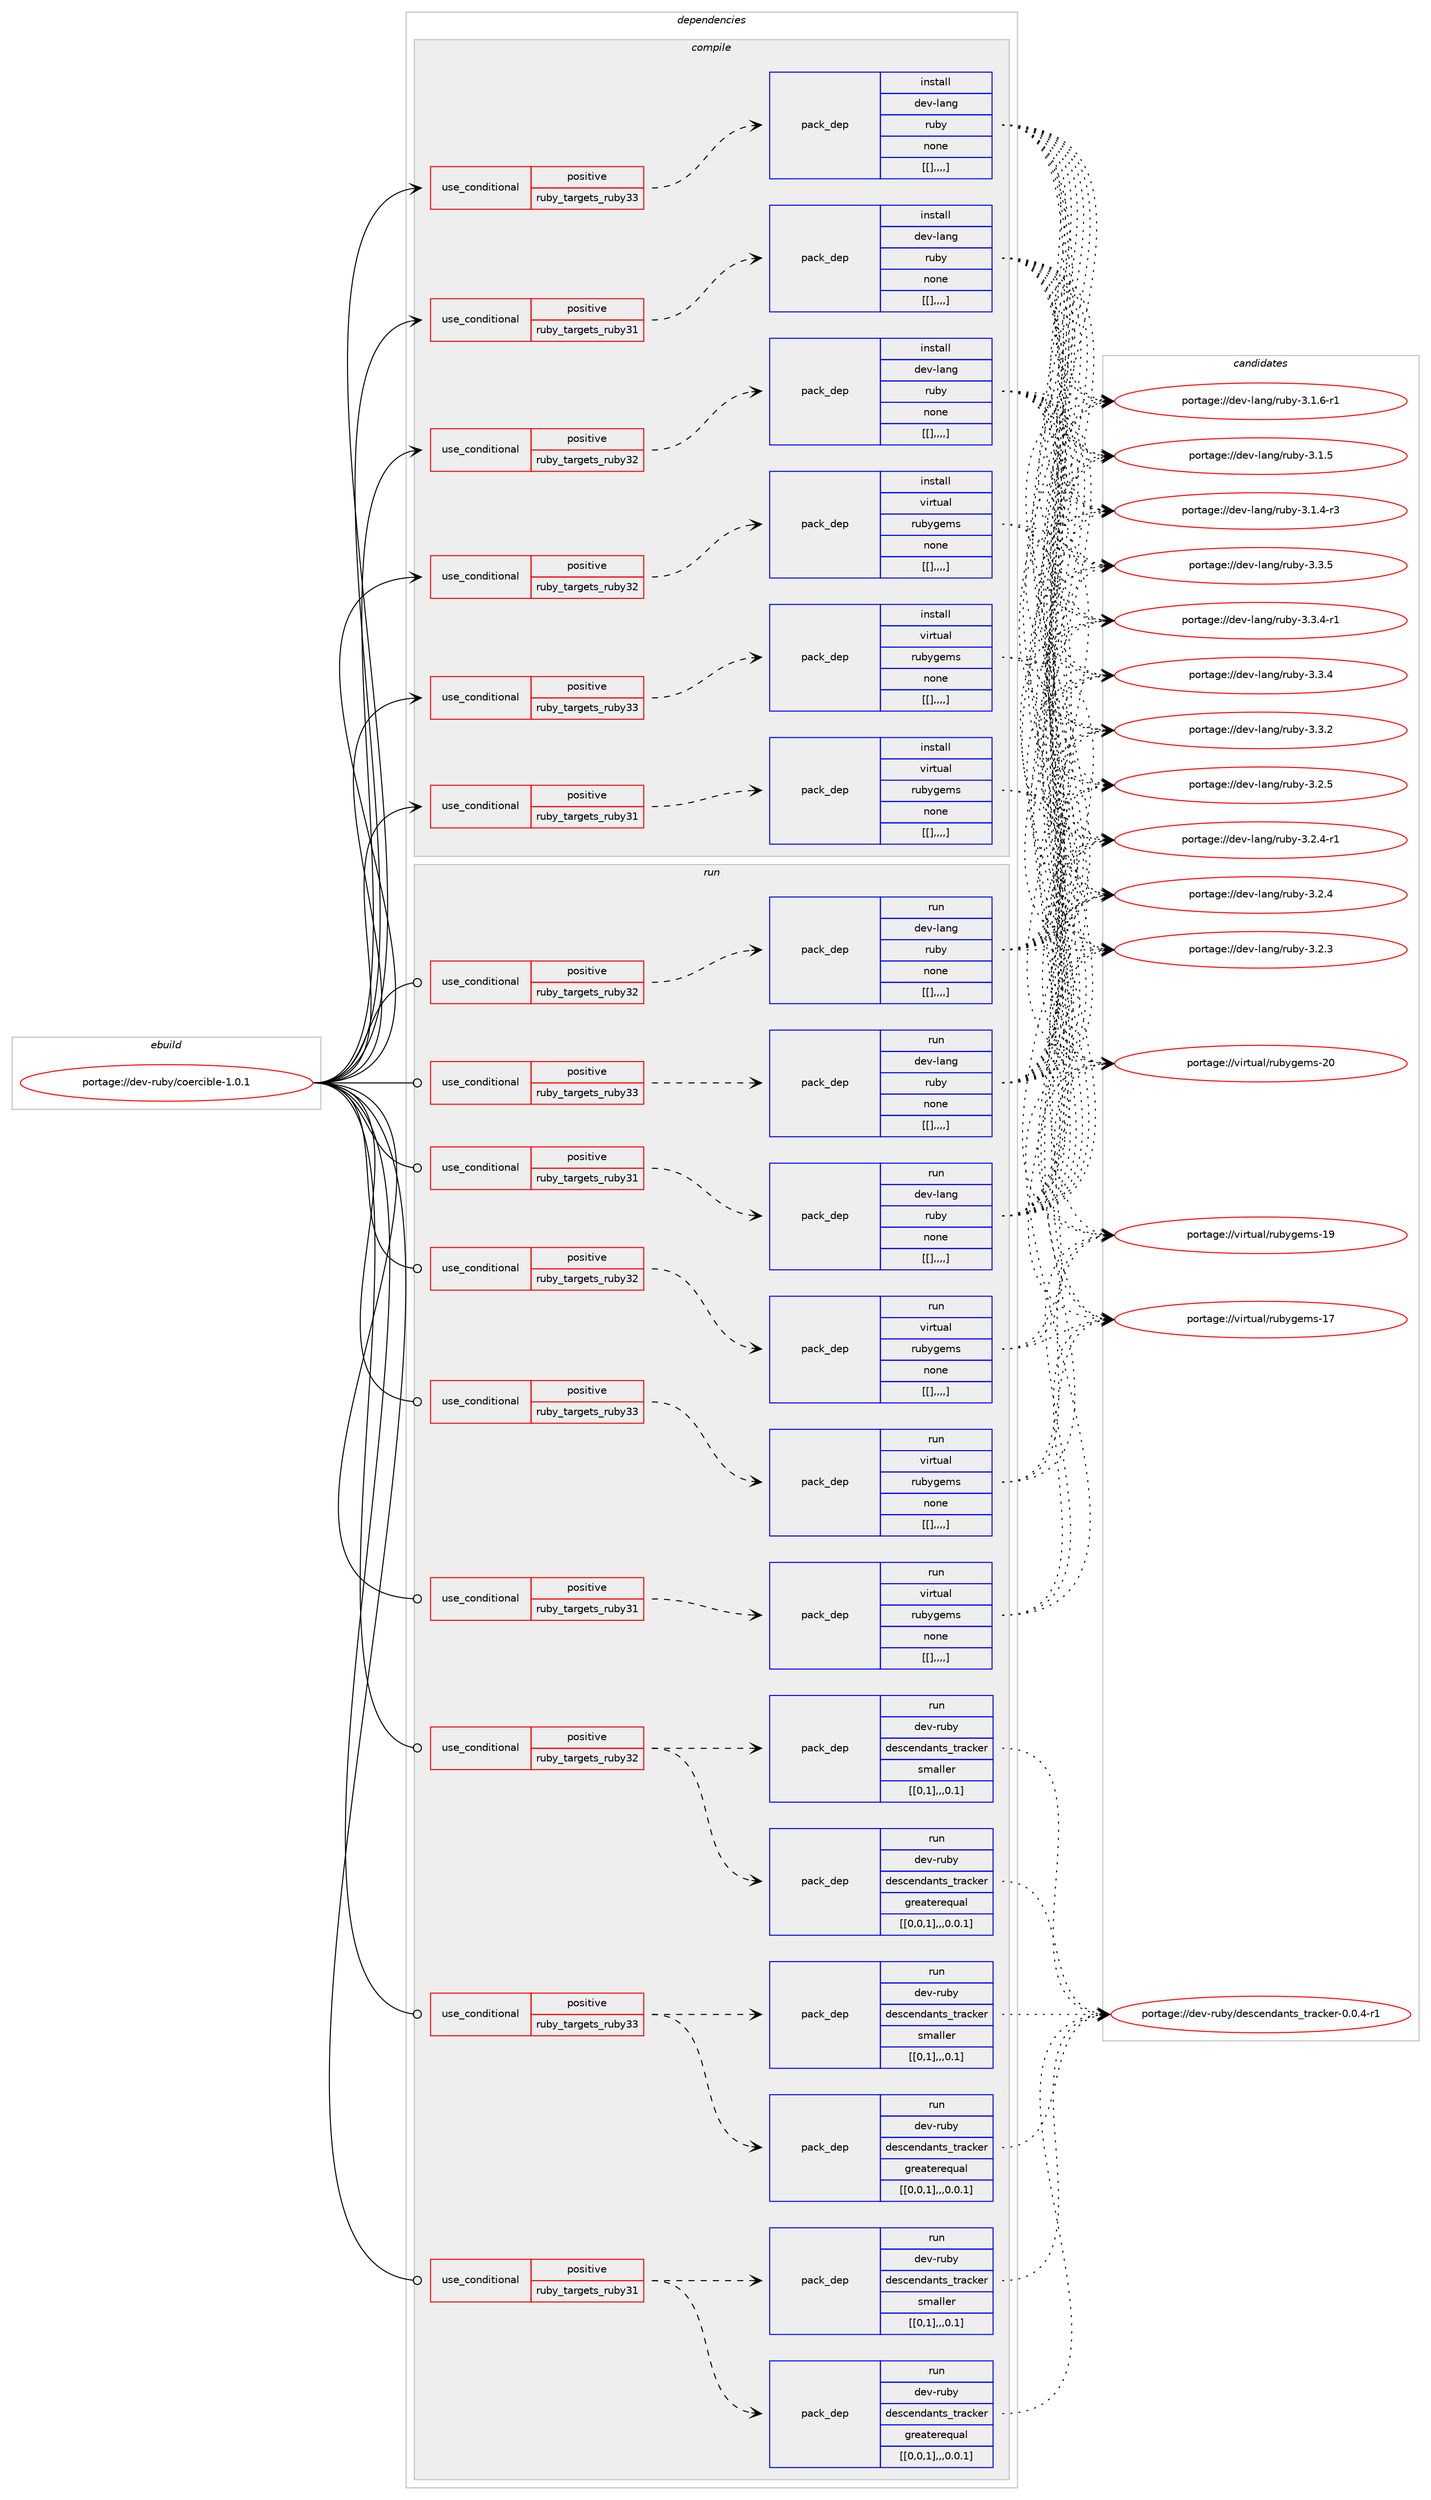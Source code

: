 digraph prolog {

# *************
# Graph options
# *************

newrank=true;
concentrate=true;
compound=true;
graph [rankdir=LR,fontname=Helvetica,fontsize=10,ranksep=1.5];#, ranksep=2.5, nodesep=0.2];
edge  [arrowhead=vee];
node  [fontname=Helvetica,fontsize=10];

# **********
# The ebuild
# **********

subgraph cluster_leftcol {
color=gray;
label=<<i>ebuild</i>>;
id [label="portage://dev-ruby/coercible-1.0.1", color=red, width=4, href="../dev-ruby/coercible-1.0.1.svg"];
}

# ****************
# The dependencies
# ****************

subgraph cluster_midcol {
color=gray;
label=<<i>dependencies</i>>;
subgraph cluster_compile {
fillcolor="#eeeeee";
style=filled;
label=<<i>compile</i>>;
subgraph cond46960 {
dependency182088 [label=<<TABLE BORDER="0" CELLBORDER="1" CELLSPACING="0" CELLPADDING="4"><TR><TD ROWSPAN="3" CELLPADDING="10">use_conditional</TD></TR><TR><TD>positive</TD></TR><TR><TD>ruby_targets_ruby31</TD></TR></TABLE>>, shape=none, color=red];
subgraph pack133842 {
dependency182089 [label=<<TABLE BORDER="0" CELLBORDER="1" CELLSPACING="0" CELLPADDING="4" WIDTH="220"><TR><TD ROWSPAN="6" CELLPADDING="30">pack_dep</TD></TR><TR><TD WIDTH="110">install</TD></TR><TR><TD>dev-lang</TD></TR><TR><TD>ruby</TD></TR><TR><TD>none</TD></TR><TR><TD>[[],,,,]</TD></TR></TABLE>>, shape=none, color=blue];
}
dependency182088:e -> dependency182089:w [weight=20,style="dashed",arrowhead="vee"];
}
id:e -> dependency182088:w [weight=20,style="solid",arrowhead="vee"];
subgraph cond46961 {
dependency182090 [label=<<TABLE BORDER="0" CELLBORDER="1" CELLSPACING="0" CELLPADDING="4"><TR><TD ROWSPAN="3" CELLPADDING="10">use_conditional</TD></TR><TR><TD>positive</TD></TR><TR><TD>ruby_targets_ruby31</TD></TR></TABLE>>, shape=none, color=red];
subgraph pack133843 {
dependency182091 [label=<<TABLE BORDER="0" CELLBORDER="1" CELLSPACING="0" CELLPADDING="4" WIDTH="220"><TR><TD ROWSPAN="6" CELLPADDING="30">pack_dep</TD></TR><TR><TD WIDTH="110">install</TD></TR><TR><TD>virtual</TD></TR><TR><TD>rubygems</TD></TR><TR><TD>none</TD></TR><TR><TD>[[],,,,]</TD></TR></TABLE>>, shape=none, color=blue];
}
dependency182090:e -> dependency182091:w [weight=20,style="dashed",arrowhead="vee"];
}
id:e -> dependency182090:w [weight=20,style="solid",arrowhead="vee"];
subgraph cond46962 {
dependency182092 [label=<<TABLE BORDER="0" CELLBORDER="1" CELLSPACING="0" CELLPADDING="4"><TR><TD ROWSPAN="3" CELLPADDING="10">use_conditional</TD></TR><TR><TD>positive</TD></TR><TR><TD>ruby_targets_ruby32</TD></TR></TABLE>>, shape=none, color=red];
subgraph pack133844 {
dependency182093 [label=<<TABLE BORDER="0" CELLBORDER="1" CELLSPACING="0" CELLPADDING="4" WIDTH="220"><TR><TD ROWSPAN="6" CELLPADDING="30">pack_dep</TD></TR><TR><TD WIDTH="110">install</TD></TR><TR><TD>dev-lang</TD></TR><TR><TD>ruby</TD></TR><TR><TD>none</TD></TR><TR><TD>[[],,,,]</TD></TR></TABLE>>, shape=none, color=blue];
}
dependency182092:e -> dependency182093:w [weight=20,style="dashed",arrowhead="vee"];
}
id:e -> dependency182092:w [weight=20,style="solid",arrowhead="vee"];
subgraph cond46963 {
dependency182094 [label=<<TABLE BORDER="0" CELLBORDER="1" CELLSPACING="0" CELLPADDING="4"><TR><TD ROWSPAN="3" CELLPADDING="10">use_conditional</TD></TR><TR><TD>positive</TD></TR><TR><TD>ruby_targets_ruby32</TD></TR></TABLE>>, shape=none, color=red];
subgraph pack133845 {
dependency182095 [label=<<TABLE BORDER="0" CELLBORDER="1" CELLSPACING="0" CELLPADDING="4" WIDTH="220"><TR><TD ROWSPAN="6" CELLPADDING="30">pack_dep</TD></TR><TR><TD WIDTH="110">install</TD></TR><TR><TD>virtual</TD></TR><TR><TD>rubygems</TD></TR><TR><TD>none</TD></TR><TR><TD>[[],,,,]</TD></TR></TABLE>>, shape=none, color=blue];
}
dependency182094:e -> dependency182095:w [weight=20,style="dashed",arrowhead="vee"];
}
id:e -> dependency182094:w [weight=20,style="solid",arrowhead="vee"];
subgraph cond46964 {
dependency182096 [label=<<TABLE BORDER="0" CELLBORDER="1" CELLSPACING="0" CELLPADDING="4"><TR><TD ROWSPAN="3" CELLPADDING="10">use_conditional</TD></TR><TR><TD>positive</TD></TR><TR><TD>ruby_targets_ruby33</TD></TR></TABLE>>, shape=none, color=red];
subgraph pack133846 {
dependency182097 [label=<<TABLE BORDER="0" CELLBORDER="1" CELLSPACING="0" CELLPADDING="4" WIDTH="220"><TR><TD ROWSPAN="6" CELLPADDING="30">pack_dep</TD></TR><TR><TD WIDTH="110">install</TD></TR><TR><TD>dev-lang</TD></TR><TR><TD>ruby</TD></TR><TR><TD>none</TD></TR><TR><TD>[[],,,,]</TD></TR></TABLE>>, shape=none, color=blue];
}
dependency182096:e -> dependency182097:w [weight=20,style="dashed",arrowhead="vee"];
}
id:e -> dependency182096:w [weight=20,style="solid",arrowhead="vee"];
subgraph cond46965 {
dependency182098 [label=<<TABLE BORDER="0" CELLBORDER="1" CELLSPACING="0" CELLPADDING="4"><TR><TD ROWSPAN="3" CELLPADDING="10">use_conditional</TD></TR><TR><TD>positive</TD></TR><TR><TD>ruby_targets_ruby33</TD></TR></TABLE>>, shape=none, color=red];
subgraph pack133847 {
dependency182099 [label=<<TABLE BORDER="0" CELLBORDER="1" CELLSPACING="0" CELLPADDING="4" WIDTH="220"><TR><TD ROWSPAN="6" CELLPADDING="30">pack_dep</TD></TR><TR><TD WIDTH="110">install</TD></TR><TR><TD>virtual</TD></TR><TR><TD>rubygems</TD></TR><TR><TD>none</TD></TR><TR><TD>[[],,,,]</TD></TR></TABLE>>, shape=none, color=blue];
}
dependency182098:e -> dependency182099:w [weight=20,style="dashed",arrowhead="vee"];
}
id:e -> dependency182098:w [weight=20,style="solid",arrowhead="vee"];
}
subgraph cluster_compileandrun {
fillcolor="#eeeeee";
style=filled;
label=<<i>compile and run</i>>;
}
subgraph cluster_run {
fillcolor="#eeeeee";
style=filled;
label=<<i>run</i>>;
subgraph cond46966 {
dependency182100 [label=<<TABLE BORDER="0" CELLBORDER="1" CELLSPACING="0" CELLPADDING="4"><TR><TD ROWSPAN="3" CELLPADDING="10">use_conditional</TD></TR><TR><TD>positive</TD></TR><TR><TD>ruby_targets_ruby31</TD></TR></TABLE>>, shape=none, color=red];
subgraph pack133848 {
dependency182101 [label=<<TABLE BORDER="0" CELLBORDER="1" CELLSPACING="0" CELLPADDING="4" WIDTH="220"><TR><TD ROWSPAN="6" CELLPADDING="30">pack_dep</TD></TR><TR><TD WIDTH="110">run</TD></TR><TR><TD>dev-lang</TD></TR><TR><TD>ruby</TD></TR><TR><TD>none</TD></TR><TR><TD>[[],,,,]</TD></TR></TABLE>>, shape=none, color=blue];
}
dependency182100:e -> dependency182101:w [weight=20,style="dashed",arrowhead="vee"];
}
id:e -> dependency182100:w [weight=20,style="solid",arrowhead="odot"];
subgraph cond46967 {
dependency182102 [label=<<TABLE BORDER="0" CELLBORDER="1" CELLSPACING="0" CELLPADDING="4"><TR><TD ROWSPAN="3" CELLPADDING="10">use_conditional</TD></TR><TR><TD>positive</TD></TR><TR><TD>ruby_targets_ruby31</TD></TR></TABLE>>, shape=none, color=red];
subgraph pack133849 {
dependency182103 [label=<<TABLE BORDER="0" CELLBORDER="1" CELLSPACING="0" CELLPADDING="4" WIDTH="220"><TR><TD ROWSPAN="6" CELLPADDING="30">pack_dep</TD></TR><TR><TD WIDTH="110">run</TD></TR><TR><TD>dev-ruby</TD></TR><TR><TD>descendants_tracker</TD></TR><TR><TD>greaterequal</TD></TR><TR><TD>[[0,0,1],,,0.0.1]</TD></TR></TABLE>>, shape=none, color=blue];
}
dependency182102:e -> dependency182103:w [weight=20,style="dashed",arrowhead="vee"];
subgraph pack133850 {
dependency182104 [label=<<TABLE BORDER="0" CELLBORDER="1" CELLSPACING="0" CELLPADDING="4" WIDTH="220"><TR><TD ROWSPAN="6" CELLPADDING="30">pack_dep</TD></TR><TR><TD WIDTH="110">run</TD></TR><TR><TD>dev-ruby</TD></TR><TR><TD>descendants_tracker</TD></TR><TR><TD>smaller</TD></TR><TR><TD>[[0,1],,,0.1]</TD></TR></TABLE>>, shape=none, color=blue];
}
dependency182102:e -> dependency182104:w [weight=20,style="dashed",arrowhead="vee"];
}
id:e -> dependency182102:w [weight=20,style="solid",arrowhead="odot"];
subgraph cond46968 {
dependency182105 [label=<<TABLE BORDER="0" CELLBORDER="1" CELLSPACING="0" CELLPADDING="4"><TR><TD ROWSPAN="3" CELLPADDING="10">use_conditional</TD></TR><TR><TD>positive</TD></TR><TR><TD>ruby_targets_ruby31</TD></TR></TABLE>>, shape=none, color=red];
subgraph pack133851 {
dependency182106 [label=<<TABLE BORDER="0" CELLBORDER="1" CELLSPACING="0" CELLPADDING="4" WIDTH="220"><TR><TD ROWSPAN="6" CELLPADDING="30">pack_dep</TD></TR><TR><TD WIDTH="110">run</TD></TR><TR><TD>virtual</TD></TR><TR><TD>rubygems</TD></TR><TR><TD>none</TD></TR><TR><TD>[[],,,,]</TD></TR></TABLE>>, shape=none, color=blue];
}
dependency182105:e -> dependency182106:w [weight=20,style="dashed",arrowhead="vee"];
}
id:e -> dependency182105:w [weight=20,style="solid",arrowhead="odot"];
subgraph cond46969 {
dependency182107 [label=<<TABLE BORDER="0" CELLBORDER="1" CELLSPACING="0" CELLPADDING="4"><TR><TD ROWSPAN="3" CELLPADDING="10">use_conditional</TD></TR><TR><TD>positive</TD></TR><TR><TD>ruby_targets_ruby32</TD></TR></TABLE>>, shape=none, color=red];
subgraph pack133852 {
dependency182108 [label=<<TABLE BORDER="0" CELLBORDER="1" CELLSPACING="0" CELLPADDING="4" WIDTH="220"><TR><TD ROWSPAN="6" CELLPADDING="30">pack_dep</TD></TR><TR><TD WIDTH="110">run</TD></TR><TR><TD>dev-lang</TD></TR><TR><TD>ruby</TD></TR><TR><TD>none</TD></TR><TR><TD>[[],,,,]</TD></TR></TABLE>>, shape=none, color=blue];
}
dependency182107:e -> dependency182108:w [weight=20,style="dashed",arrowhead="vee"];
}
id:e -> dependency182107:w [weight=20,style="solid",arrowhead="odot"];
subgraph cond46970 {
dependency182109 [label=<<TABLE BORDER="0" CELLBORDER="1" CELLSPACING="0" CELLPADDING="4"><TR><TD ROWSPAN="3" CELLPADDING="10">use_conditional</TD></TR><TR><TD>positive</TD></TR><TR><TD>ruby_targets_ruby32</TD></TR></TABLE>>, shape=none, color=red];
subgraph pack133853 {
dependency182110 [label=<<TABLE BORDER="0" CELLBORDER="1" CELLSPACING="0" CELLPADDING="4" WIDTH="220"><TR><TD ROWSPAN="6" CELLPADDING="30">pack_dep</TD></TR><TR><TD WIDTH="110">run</TD></TR><TR><TD>dev-ruby</TD></TR><TR><TD>descendants_tracker</TD></TR><TR><TD>greaterequal</TD></TR><TR><TD>[[0,0,1],,,0.0.1]</TD></TR></TABLE>>, shape=none, color=blue];
}
dependency182109:e -> dependency182110:w [weight=20,style="dashed",arrowhead="vee"];
subgraph pack133854 {
dependency182111 [label=<<TABLE BORDER="0" CELLBORDER="1" CELLSPACING="0" CELLPADDING="4" WIDTH="220"><TR><TD ROWSPAN="6" CELLPADDING="30">pack_dep</TD></TR><TR><TD WIDTH="110">run</TD></TR><TR><TD>dev-ruby</TD></TR><TR><TD>descendants_tracker</TD></TR><TR><TD>smaller</TD></TR><TR><TD>[[0,1],,,0.1]</TD></TR></TABLE>>, shape=none, color=blue];
}
dependency182109:e -> dependency182111:w [weight=20,style="dashed",arrowhead="vee"];
}
id:e -> dependency182109:w [weight=20,style="solid",arrowhead="odot"];
subgraph cond46971 {
dependency182112 [label=<<TABLE BORDER="0" CELLBORDER="1" CELLSPACING="0" CELLPADDING="4"><TR><TD ROWSPAN="3" CELLPADDING="10">use_conditional</TD></TR><TR><TD>positive</TD></TR><TR><TD>ruby_targets_ruby32</TD></TR></TABLE>>, shape=none, color=red];
subgraph pack133855 {
dependency182113 [label=<<TABLE BORDER="0" CELLBORDER="1" CELLSPACING="0" CELLPADDING="4" WIDTH="220"><TR><TD ROWSPAN="6" CELLPADDING="30">pack_dep</TD></TR><TR><TD WIDTH="110">run</TD></TR><TR><TD>virtual</TD></TR><TR><TD>rubygems</TD></TR><TR><TD>none</TD></TR><TR><TD>[[],,,,]</TD></TR></TABLE>>, shape=none, color=blue];
}
dependency182112:e -> dependency182113:w [weight=20,style="dashed",arrowhead="vee"];
}
id:e -> dependency182112:w [weight=20,style="solid",arrowhead="odot"];
subgraph cond46972 {
dependency182114 [label=<<TABLE BORDER="0" CELLBORDER="1" CELLSPACING="0" CELLPADDING="4"><TR><TD ROWSPAN="3" CELLPADDING="10">use_conditional</TD></TR><TR><TD>positive</TD></TR><TR><TD>ruby_targets_ruby33</TD></TR></TABLE>>, shape=none, color=red];
subgraph pack133856 {
dependency182115 [label=<<TABLE BORDER="0" CELLBORDER="1" CELLSPACING="0" CELLPADDING="4" WIDTH="220"><TR><TD ROWSPAN="6" CELLPADDING="30">pack_dep</TD></TR><TR><TD WIDTH="110">run</TD></TR><TR><TD>dev-lang</TD></TR><TR><TD>ruby</TD></TR><TR><TD>none</TD></TR><TR><TD>[[],,,,]</TD></TR></TABLE>>, shape=none, color=blue];
}
dependency182114:e -> dependency182115:w [weight=20,style="dashed",arrowhead="vee"];
}
id:e -> dependency182114:w [weight=20,style="solid",arrowhead="odot"];
subgraph cond46973 {
dependency182116 [label=<<TABLE BORDER="0" CELLBORDER="1" CELLSPACING="0" CELLPADDING="4"><TR><TD ROWSPAN="3" CELLPADDING="10">use_conditional</TD></TR><TR><TD>positive</TD></TR><TR><TD>ruby_targets_ruby33</TD></TR></TABLE>>, shape=none, color=red];
subgraph pack133857 {
dependency182117 [label=<<TABLE BORDER="0" CELLBORDER="1" CELLSPACING="0" CELLPADDING="4" WIDTH="220"><TR><TD ROWSPAN="6" CELLPADDING="30">pack_dep</TD></TR><TR><TD WIDTH="110">run</TD></TR><TR><TD>dev-ruby</TD></TR><TR><TD>descendants_tracker</TD></TR><TR><TD>greaterequal</TD></TR><TR><TD>[[0,0,1],,,0.0.1]</TD></TR></TABLE>>, shape=none, color=blue];
}
dependency182116:e -> dependency182117:w [weight=20,style="dashed",arrowhead="vee"];
subgraph pack133858 {
dependency182118 [label=<<TABLE BORDER="0" CELLBORDER="1" CELLSPACING="0" CELLPADDING="4" WIDTH="220"><TR><TD ROWSPAN="6" CELLPADDING="30">pack_dep</TD></TR><TR><TD WIDTH="110">run</TD></TR><TR><TD>dev-ruby</TD></TR><TR><TD>descendants_tracker</TD></TR><TR><TD>smaller</TD></TR><TR><TD>[[0,1],,,0.1]</TD></TR></TABLE>>, shape=none, color=blue];
}
dependency182116:e -> dependency182118:w [weight=20,style="dashed",arrowhead="vee"];
}
id:e -> dependency182116:w [weight=20,style="solid",arrowhead="odot"];
subgraph cond46974 {
dependency182119 [label=<<TABLE BORDER="0" CELLBORDER="1" CELLSPACING="0" CELLPADDING="4"><TR><TD ROWSPAN="3" CELLPADDING="10">use_conditional</TD></TR><TR><TD>positive</TD></TR><TR><TD>ruby_targets_ruby33</TD></TR></TABLE>>, shape=none, color=red];
subgraph pack133859 {
dependency182120 [label=<<TABLE BORDER="0" CELLBORDER="1" CELLSPACING="0" CELLPADDING="4" WIDTH="220"><TR><TD ROWSPAN="6" CELLPADDING="30">pack_dep</TD></TR><TR><TD WIDTH="110">run</TD></TR><TR><TD>virtual</TD></TR><TR><TD>rubygems</TD></TR><TR><TD>none</TD></TR><TR><TD>[[],,,,]</TD></TR></TABLE>>, shape=none, color=blue];
}
dependency182119:e -> dependency182120:w [weight=20,style="dashed",arrowhead="vee"];
}
id:e -> dependency182119:w [weight=20,style="solid",arrowhead="odot"];
}
}

# **************
# The candidates
# **************

subgraph cluster_choices {
rank=same;
color=gray;
label=<<i>candidates</i>>;

subgraph choice133842 {
color=black;
nodesep=1;
choice10010111845108971101034711411798121455146514653 [label="portage://dev-lang/ruby-3.3.5", color=red, width=4,href="../dev-lang/ruby-3.3.5.svg"];
choice100101118451089711010347114117981214551465146524511449 [label="portage://dev-lang/ruby-3.3.4-r1", color=red, width=4,href="../dev-lang/ruby-3.3.4-r1.svg"];
choice10010111845108971101034711411798121455146514652 [label="portage://dev-lang/ruby-3.3.4", color=red, width=4,href="../dev-lang/ruby-3.3.4.svg"];
choice10010111845108971101034711411798121455146514650 [label="portage://dev-lang/ruby-3.3.2", color=red, width=4,href="../dev-lang/ruby-3.3.2.svg"];
choice10010111845108971101034711411798121455146504653 [label="portage://dev-lang/ruby-3.2.5", color=red, width=4,href="../dev-lang/ruby-3.2.5.svg"];
choice100101118451089711010347114117981214551465046524511449 [label="portage://dev-lang/ruby-3.2.4-r1", color=red, width=4,href="../dev-lang/ruby-3.2.4-r1.svg"];
choice10010111845108971101034711411798121455146504652 [label="portage://dev-lang/ruby-3.2.4", color=red, width=4,href="../dev-lang/ruby-3.2.4.svg"];
choice10010111845108971101034711411798121455146504651 [label="portage://dev-lang/ruby-3.2.3", color=red, width=4,href="../dev-lang/ruby-3.2.3.svg"];
choice100101118451089711010347114117981214551464946544511449 [label="portage://dev-lang/ruby-3.1.6-r1", color=red, width=4,href="../dev-lang/ruby-3.1.6-r1.svg"];
choice10010111845108971101034711411798121455146494653 [label="portage://dev-lang/ruby-3.1.5", color=red, width=4,href="../dev-lang/ruby-3.1.5.svg"];
choice100101118451089711010347114117981214551464946524511451 [label="portage://dev-lang/ruby-3.1.4-r3", color=red, width=4,href="../dev-lang/ruby-3.1.4-r3.svg"];
dependency182089:e -> choice10010111845108971101034711411798121455146514653:w [style=dotted,weight="100"];
dependency182089:e -> choice100101118451089711010347114117981214551465146524511449:w [style=dotted,weight="100"];
dependency182089:e -> choice10010111845108971101034711411798121455146514652:w [style=dotted,weight="100"];
dependency182089:e -> choice10010111845108971101034711411798121455146514650:w [style=dotted,weight="100"];
dependency182089:e -> choice10010111845108971101034711411798121455146504653:w [style=dotted,weight="100"];
dependency182089:e -> choice100101118451089711010347114117981214551465046524511449:w [style=dotted,weight="100"];
dependency182089:e -> choice10010111845108971101034711411798121455146504652:w [style=dotted,weight="100"];
dependency182089:e -> choice10010111845108971101034711411798121455146504651:w [style=dotted,weight="100"];
dependency182089:e -> choice100101118451089711010347114117981214551464946544511449:w [style=dotted,weight="100"];
dependency182089:e -> choice10010111845108971101034711411798121455146494653:w [style=dotted,weight="100"];
dependency182089:e -> choice100101118451089711010347114117981214551464946524511451:w [style=dotted,weight="100"];
}
subgraph choice133843 {
color=black;
nodesep=1;
choice118105114116117971084711411798121103101109115455048 [label="portage://virtual/rubygems-20", color=red, width=4,href="../virtual/rubygems-20.svg"];
choice118105114116117971084711411798121103101109115454957 [label="portage://virtual/rubygems-19", color=red, width=4,href="../virtual/rubygems-19.svg"];
choice118105114116117971084711411798121103101109115454955 [label="portage://virtual/rubygems-17", color=red, width=4,href="../virtual/rubygems-17.svg"];
dependency182091:e -> choice118105114116117971084711411798121103101109115455048:w [style=dotted,weight="100"];
dependency182091:e -> choice118105114116117971084711411798121103101109115454957:w [style=dotted,weight="100"];
dependency182091:e -> choice118105114116117971084711411798121103101109115454955:w [style=dotted,weight="100"];
}
subgraph choice133844 {
color=black;
nodesep=1;
choice10010111845108971101034711411798121455146514653 [label="portage://dev-lang/ruby-3.3.5", color=red, width=4,href="../dev-lang/ruby-3.3.5.svg"];
choice100101118451089711010347114117981214551465146524511449 [label="portage://dev-lang/ruby-3.3.4-r1", color=red, width=4,href="../dev-lang/ruby-3.3.4-r1.svg"];
choice10010111845108971101034711411798121455146514652 [label="portage://dev-lang/ruby-3.3.4", color=red, width=4,href="../dev-lang/ruby-3.3.4.svg"];
choice10010111845108971101034711411798121455146514650 [label="portage://dev-lang/ruby-3.3.2", color=red, width=4,href="../dev-lang/ruby-3.3.2.svg"];
choice10010111845108971101034711411798121455146504653 [label="portage://dev-lang/ruby-3.2.5", color=red, width=4,href="../dev-lang/ruby-3.2.5.svg"];
choice100101118451089711010347114117981214551465046524511449 [label="portage://dev-lang/ruby-3.2.4-r1", color=red, width=4,href="../dev-lang/ruby-3.2.4-r1.svg"];
choice10010111845108971101034711411798121455146504652 [label="portage://dev-lang/ruby-3.2.4", color=red, width=4,href="../dev-lang/ruby-3.2.4.svg"];
choice10010111845108971101034711411798121455146504651 [label="portage://dev-lang/ruby-3.2.3", color=red, width=4,href="../dev-lang/ruby-3.2.3.svg"];
choice100101118451089711010347114117981214551464946544511449 [label="portage://dev-lang/ruby-3.1.6-r1", color=red, width=4,href="../dev-lang/ruby-3.1.6-r1.svg"];
choice10010111845108971101034711411798121455146494653 [label="portage://dev-lang/ruby-3.1.5", color=red, width=4,href="../dev-lang/ruby-3.1.5.svg"];
choice100101118451089711010347114117981214551464946524511451 [label="portage://dev-lang/ruby-3.1.4-r3", color=red, width=4,href="../dev-lang/ruby-3.1.4-r3.svg"];
dependency182093:e -> choice10010111845108971101034711411798121455146514653:w [style=dotted,weight="100"];
dependency182093:e -> choice100101118451089711010347114117981214551465146524511449:w [style=dotted,weight="100"];
dependency182093:e -> choice10010111845108971101034711411798121455146514652:w [style=dotted,weight="100"];
dependency182093:e -> choice10010111845108971101034711411798121455146514650:w [style=dotted,weight="100"];
dependency182093:e -> choice10010111845108971101034711411798121455146504653:w [style=dotted,weight="100"];
dependency182093:e -> choice100101118451089711010347114117981214551465046524511449:w [style=dotted,weight="100"];
dependency182093:e -> choice10010111845108971101034711411798121455146504652:w [style=dotted,weight="100"];
dependency182093:e -> choice10010111845108971101034711411798121455146504651:w [style=dotted,weight="100"];
dependency182093:e -> choice100101118451089711010347114117981214551464946544511449:w [style=dotted,weight="100"];
dependency182093:e -> choice10010111845108971101034711411798121455146494653:w [style=dotted,weight="100"];
dependency182093:e -> choice100101118451089711010347114117981214551464946524511451:w [style=dotted,weight="100"];
}
subgraph choice133845 {
color=black;
nodesep=1;
choice118105114116117971084711411798121103101109115455048 [label="portage://virtual/rubygems-20", color=red, width=4,href="../virtual/rubygems-20.svg"];
choice118105114116117971084711411798121103101109115454957 [label="portage://virtual/rubygems-19", color=red, width=4,href="../virtual/rubygems-19.svg"];
choice118105114116117971084711411798121103101109115454955 [label="portage://virtual/rubygems-17", color=red, width=4,href="../virtual/rubygems-17.svg"];
dependency182095:e -> choice118105114116117971084711411798121103101109115455048:w [style=dotted,weight="100"];
dependency182095:e -> choice118105114116117971084711411798121103101109115454957:w [style=dotted,weight="100"];
dependency182095:e -> choice118105114116117971084711411798121103101109115454955:w [style=dotted,weight="100"];
}
subgraph choice133846 {
color=black;
nodesep=1;
choice10010111845108971101034711411798121455146514653 [label="portage://dev-lang/ruby-3.3.5", color=red, width=4,href="../dev-lang/ruby-3.3.5.svg"];
choice100101118451089711010347114117981214551465146524511449 [label="portage://dev-lang/ruby-3.3.4-r1", color=red, width=4,href="../dev-lang/ruby-3.3.4-r1.svg"];
choice10010111845108971101034711411798121455146514652 [label="portage://dev-lang/ruby-3.3.4", color=red, width=4,href="../dev-lang/ruby-3.3.4.svg"];
choice10010111845108971101034711411798121455146514650 [label="portage://dev-lang/ruby-3.3.2", color=red, width=4,href="../dev-lang/ruby-3.3.2.svg"];
choice10010111845108971101034711411798121455146504653 [label="portage://dev-lang/ruby-3.2.5", color=red, width=4,href="../dev-lang/ruby-3.2.5.svg"];
choice100101118451089711010347114117981214551465046524511449 [label="portage://dev-lang/ruby-3.2.4-r1", color=red, width=4,href="../dev-lang/ruby-3.2.4-r1.svg"];
choice10010111845108971101034711411798121455146504652 [label="portage://dev-lang/ruby-3.2.4", color=red, width=4,href="../dev-lang/ruby-3.2.4.svg"];
choice10010111845108971101034711411798121455146504651 [label="portage://dev-lang/ruby-3.2.3", color=red, width=4,href="../dev-lang/ruby-3.2.3.svg"];
choice100101118451089711010347114117981214551464946544511449 [label="portage://dev-lang/ruby-3.1.6-r1", color=red, width=4,href="../dev-lang/ruby-3.1.6-r1.svg"];
choice10010111845108971101034711411798121455146494653 [label="portage://dev-lang/ruby-3.1.5", color=red, width=4,href="../dev-lang/ruby-3.1.5.svg"];
choice100101118451089711010347114117981214551464946524511451 [label="portage://dev-lang/ruby-3.1.4-r3", color=red, width=4,href="../dev-lang/ruby-3.1.4-r3.svg"];
dependency182097:e -> choice10010111845108971101034711411798121455146514653:w [style=dotted,weight="100"];
dependency182097:e -> choice100101118451089711010347114117981214551465146524511449:w [style=dotted,weight="100"];
dependency182097:e -> choice10010111845108971101034711411798121455146514652:w [style=dotted,weight="100"];
dependency182097:e -> choice10010111845108971101034711411798121455146514650:w [style=dotted,weight="100"];
dependency182097:e -> choice10010111845108971101034711411798121455146504653:w [style=dotted,weight="100"];
dependency182097:e -> choice100101118451089711010347114117981214551465046524511449:w [style=dotted,weight="100"];
dependency182097:e -> choice10010111845108971101034711411798121455146504652:w [style=dotted,weight="100"];
dependency182097:e -> choice10010111845108971101034711411798121455146504651:w [style=dotted,weight="100"];
dependency182097:e -> choice100101118451089711010347114117981214551464946544511449:w [style=dotted,weight="100"];
dependency182097:e -> choice10010111845108971101034711411798121455146494653:w [style=dotted,weight="100"];
dependency182097:e -> choice100101118451089711010347114117981214551464946524511451:w [style=dotted,weight="100"];
}
subgraph choice133847 {
color=black;
nodesep=1;
choice118105114116117971084711411798121103101109115455048 [label="portage://virtual/rubygems-20", color=red, width=4,href="../virtual/rubygems-20.svg"];
choice118105114116117971084711411798121103101109115454957 [label="portage://virtual/rubygems-19", color=red, width=4,href="../virtual/rubygems-19.svg"];
choice118105114116117971084711411798121103101109115454955 [label="portage://virtual/rubygems-17", color=red, width=4,href="../virtual/rubygems-17.svg"];
dependency182099:e -> choice118105114116117971084711411798121103101109115455048:w [style=dotted,weight="100"];
dependency182099:e -> choice118105114116117971084711411798121103101109115454957:w [style=dotted,weight="100"];
dependency182099:e -> choice118105114116117971084711411798121103101109115454955:w [style=dotted,weight="100"];
}
subgraph choice133848 {
color=black;
nodesep=1;
choice10010111845108971101034711411798121455146514653 [label="portage://dev-lang/ruby-3.3.5", color=red, width=4,href="../dev-lang/ruby-3.3.5.svg"];
choice100101118451089711010347114117981214551465146524511449 [label="portage://dev-lang/ruby-3.3.4-r1", color=red, width=4,href="../dev-lang/ruby-3.3.4-r1.svg"];
choice10010111845108971101034711411798121455146514652 [label="portage://dev-lang/ruby-3.3.4", color=red, width=4,href="../dev-lang/ruby-3.3.4.svg"];
choice10010111845108971101034711411798121455146514650 [label="portage://dev-lang/ruby-3.3.2", color=red, width=4,href="../dev-lang/ruby-3.3.2.svg"];
choice10010111845108971101034711411798121455146504653 [label="portage://dev-lang/ruby-3.2.5", color=red, width=4,href="../dev-lang/ruby-3.2.5.svg"];
choice100101118451089711010347114117981214551465046524511449 [label="portage://dev-lang/ruby-3.2.4-r1", color=red, width=4,href="../dev-lang/ruby-3.2.4-r1.svg"];
choice10010111845108971101034711411798121455146504652 [label="portage://dev-lang/ruby-3.2.4", color=red, width=4,href="../dev-lang/ruby-3.2.4.svg"];
choice10010111845108971101034711411798121455146504651 [label="portage://dev-lang/ruby-3.2.3", color=red, width=4,href="../dev-lang/ruby-3.2.3.svg"];
choice100101118451089711010347114117981214551464946544511449 [label="portage://dev-lang/ruby-3.1.6-r1", color=red, width=4,href="../dev-lang/ruby-3.1.6-r1.svg"];
choice10010111845108971101034711411798121455146494653 [label="portage://dev-lang/ruby-3.1.5", color=red, width=4,href="../dev-lang/ruby-3.1.5.svg"];
choice100101118451089711010347114117981214551464946524511451 [label="portage://dev-lang/ruby-3.1.4-r3", color=red, width=4,href="../dev-lang/ruby-3.1.4-r3.svg"];
dependency182101:e -> choice10010111845108971101034711411798121455146514653:w [style=dotted,weight="100"];
dependency182101:e -> choice100101118451089711010347114117981214551465146524511449:w [style=dotted,weight="100"];
dependency182101:e -> choice10010111845108971101034711411798121455146514652:w [style=dotted,weight="100"];
dependency182101:e -> choice10010111845108971101034711411798121455146514650:w [style=dotted,weight="100"];
dependency182101:e -> choice10010111845108971101034711411798121455146504653:w [style=dotted,weight="100"];
dependency182101:e -> choice100101118451089711010347114117981214551465046524511449:w [style=dotted,weight="100"];
dependency182101:e -> choice10010111845108971101034711411798121455146504652:w [style=dotted,weight="100"];
dependency182101:e -> choice10010111845108971101034711411798121455146504651:w [style=dotted,weight="100"];
dependency182101:e -> choice100101118451089711010347114117981214551464946544511449:w [style=dotted,weight="100"];
dependency182101:e -> choice10010111845108971101034711411798121455146494653:w [style=dotted,weight="100"];
dependency182101:e -> choice100101118451089711010347114117981214551464946524511451:w [style=dotted,weight="100"];
}
subgraph choice133849 {
color=black;
nodesep=1;
choice10010111845114117981214710010111599101110100971101161159511611497991071011144548464846524511449 [label="portage://dev-ruby/descendants_tracker-0.0.4-r1", color=red, width=4,href="../dev-ruby/descendants_tracker-0.0.4-r1.svg"];
dependency182103:e -> choice10010111845114117981214710010111599101110100971101161159511611497991071011144548464846524511449:w [style=dotted,weight="100"];
}
subgraph choice133850 {
color=black;
nodesep=1;
choice10010111845114117981214710010111599101110100971101161159511611497991071011144548464846524511449 [label="portage://dev-ruby/descendants_tracker-0.0.4-r1", color=red, width=4,href="../dev-ruby/descendants_tracker-0.0.4-r1.svg"];
dependency182104:e -> choice10010111845114117981214710010111599101110100971101161159511611497991071011144548464846524511449:w [style=dotted,weight="100"];
}
subgraph choice133851 {
color=black;
nodesep=1;
choice118105114116117971084711411798121103101109115455048 [label="portage://virtual/rubygems-20", color=red, width=4,href="../virtual/rubygems-20.svg"];
choice118105114116117971084711411798121103101109115454957 [label="portage://virtual/rubygems-19", color=red, width=4,href="../virtual/rubygems-19.svg"];
choice118105114116117971084711411798121103101109115454955 [label="portage://virtual/rubygems-17", color=red, width=4,href="../virtual/rubygems-17.svg"];
dependency182106:e -> choice118105114116117971084711411798121103101109115455048:w [style=dotted,weight="100"];
dependency182106:e -> choice118105114116117971084711411798121103101109115454957:w [style=dotted,weight="100"];
dependency182106:e -> choice118105114116117971084711411798121103101109115454955:w [style=dotted,weight="100"];
}
subgraph choice133852 {
color=black;
nodesep=1;
choice10010111845108971101034711411798121455146514653 [label="portage://dev-lang/ruby-3.3.5", color=red, width=4,href="../dev-lang/ruby-3.3.5.svg"];
choice100101118451089711010347114117981214551465146524511449 [label="portage://dev-lang/ruby-3.3.4-r1", color=red, width=4,href="../dev-lang/ruby-3.3.4-r1.svg"];
choice10010111845108971101034711411798121455146514652 [label="portage://dev-lang/ruby-3.3.4", color=red, width=4,href="../dev-lang/ruby-3.3.4.svg"];
choice10010111845108971101034711411798121455146514650 [label="portage://dev-lang/ruby-3.3.2", color=red, width=4,href="../dev-lang/ruby-3.3.2.svg"];
choice10010111845108971101034711411798121455146504653 [label="portage://dev-lang/ruby-3.2.5", color=red, width=4,href="../dev-lang/ruby-3.2.5.svg"];
choice100101118451089711010347114117981214551465046524511449 [label="portage://dev-lang/ruby-3.2.4-r1", color=red, width=4,href="../dev-lang/ruby-3.2.4-r1.svg"];
choice10010111845108971101034711411798121455146504652 [label="portage://dev-lang/ruby-3.2.4", color=red, width=4,href="../dev-lang/ruby-3.2.4.svg"];
choice10010111845108971101034711411798121455146504651 [label="portage://dev-lang/ruby-3.2.3", color=red, width=4,href="../dev-lang/ruby-3.2.3.svg"];
choice100101118451089711010347114117981214551464946544511449 [label="portage://dev-lang/ruby-3.1.6-r1", color=red, width=4,href="../dev-lang/ruby-3.1.6-r1.svg"];
choice10010111845108971101034711411798121455146494653 [label="portage://dev-lang/ruby-3.1.5", color=red, width=4,href="../dev-lang/ruby-3.1.5.svg"];
choice100101118451089711010347114117981214551464946524511451 [label="portage://dev-lang/ruby-3.1.4-r3", color=red, width=4,href="../dev-lang/ruby-3.1.4-r3.svg"];
dependency182108:e -> choice10010111845108971101034711411798121455146514653:w [style=dotted,weight="100"];
dependency182108:e -> choice100101118451089711010347114117981214551465146524511449:w [style=dotted,weight="100"];
dependency182108:e -> choice10010111845108971101034711411798121455146514652:w [style=dotted,weight="100"];
dependency182108:e -> choice10010111845108971101034711411798121455146514650:w [style=dotted,weight="100"];
dependency182108:e -> choice10010111845108971101034711411798121455146504653:w [style=dotted,weight="100"];
dependency182108:e -> choice100101118451089711010347114117981214551465046524511449:w [style=dotted,weight="100"];
dependency182108:e -> choice10010111845108971101034711411798121455146504652:w [style=dotted,weight="100"];
dependency182108:e -> choice10010111845108971101034711411798121455146504651:w [style=dotted,weight="100"];
dependency182108:e -> choice100101118451089711010347114117981214551464946544511449:w [style=dotted,weight="100"];
dependency182108:e -> choice10010111845108971101034711411798121455146494653:w [style=dotted,weight="100"];
dependency182108:e -> choice100101118451089711010347114117981214551464946524511451:w [style=dotted,weight="100"];
}
subgraph choice133853 {
color=black;
nodesep=1;
choice10010111845114117981214710010111599101110100971101161159511611497991071011144548464846524511449 [label="portage://dev-ruby/descendants_tracker-0.0.4-r1", color=red, width=4,href="../dev-ruby/descendants_tracker-0.0.4-r1.svg"];
dependency182110:e -> choice10010111845114117981214710010111599101110100971101161159511611497991071011144548464846524511449:w [style=dotted,weight="100"];
}
subgraph choice133854 {
color=black;
nodesep=1;
choice10010111845114117981214710010111599101110100971101161159511611497991071011144548464846524511449 [label="portage://dev-ruby/descendants_tracker-0.0.4-r1", color=red, width=4,href="../dev-ruby/descendants_tracker-0.0.4-r1.svg"];
dependency182111:e -> choice10010111845114117981214710010111599101110100971101161159511611497991071011144548464846524511449:w [style=dotted,weight="100"];
}
subgraph choice133855 {
color=black;
nodesep=1;
choice118105114116117971084711411798121103101109115455048 [label="portage://virtual/rubygems-20", color=red, width=4,href="../virtual/rubygems-20.svg"];
choice118105114116117971084711411798121103101109115454957 [label="portage://virtual/rubygems-19", color=red, width=4,href="../virtual/rubygems-19.svg"];
choice118105114116117971084711411798121103101109115454955 [label="portage://virtual/rubygems-17", color=red, width=4,href="../virtual/rubygems-17.svg"];
dependency182113:e -> choice118105114116117971084711411798121103101109115455048:w [style=dotted,weight="100"];
dependency182113:e -> choice118105114116117971084711411798121103101109115454957:w [style=dotted,weight="100"];
dependency182113:e -> choice118105114116117971084711411798121103101109115454955:w [style=dotted,weight="100"];
}
subgraph choice133856 {
color=black;
nodesep=1;
choice10010111845108971101034711411798121455146514653 [label="portage://dev-lang/ruby-3.3.5", color=red, width=4,href="../dev-lang/ruby-3.3.5.svg"];
choice100101118451089711010347114117981214551465146524511449 [label="portage://dev-lang/ruby-3.3.4-r1", color=red, width=4,href="../dev-lang/ruby-3.3.4-r1.svg"];
choice10010111845108971101034711411798121455146514652 [label="portage://dev-lang/ruby-3.3.4", color=red, width=4,href="../dev-lang/ruby-3.3.4.svg"];
choice10010111845108971101034711411798121455146514650 [label="portage://dev-lang/ruby-3.3.2", color=red, width=4,href="../dev-lang/ruby-3.3.2.svg"];
choice10010111845108971101034711411798121455146504653 [label="portage://dev-lang/ruby-3.2.5", color=red, width=4,href="../dev-lang/ruby-3.2.5.svg"];
choice100101118451089711010347114117981214551465046524511449 [label="portage://dev-lang/ruby-3.2.4-r1", color=red, width=4,href="../dev-lang/ruby-3.2.4-r1.svg"];
choice10010111845108971101034711411798121455146504652 [label="portage://dev-lang/ruby-3.2.4", color=red, width=4,href="../dev-lang/ruby-3.2.4.svg"];
choice10010111845108971101034711411798121455146504651 [label="portage://dev-lang/ruby-3.2.3", color=red, width=4,href="../dev-lang/ruby-3.2.3.svg"];
choice100101118451089711010347114117981214551464946544511449 [label="portage://dev-lang/ruby-3.1.6-r1", color=red, width=4,href="../dev-lang/ruby-3.1.6-r1.svg"];
choice10010111845108971101034711411798121455146494653 [label="portage://dev-lang/ruby-3.1.5", color=red, width=4,href="../dev-lang/ruby-3.1.5.svg"];
choice100101118451089711010347114117981214551464946524511451 [label="portage://dev-lang/ruby-3.1.4-r3", color=red, width=4,href="../dev-lang/ruby-3.1.4-r3.svg"];
dependency182115:e -> choice10010111845108971101034711411798121455146514653:w [style=dotted,weight="100"];
dependency182115:e -> choice100101118451089711010347114117981214551465146524511449:w [style=dotted,weight="100"];
dependency182115:e -> choice10010111845108971101034711411798121455146514652:w [style=dotted,weight="100"];
dependency182115:e -> choice10010111845108971101034711411798121455146514650:w [style=dotted,weight="100"];
dependency182115:e -> choice10010111845108971101034711411798121455146504653:w [style=dotted,weight="100"];
dependency182115:e -> choice100101118451089711010347114117981214551465046524511449:w [style=dotted,weight="100"];
dependency182115:e -> choice10010111845108971101034711411798121455146504652:w [style=dotted,weight="100"];
dependency182115:e -> choice10010111845108971101034711411798121455146504651:w [style=dotted,weight="100"];
dependency182115:e -> choice100101118451089711010347114117981214551464946544511449:w [style=dotted,weight="100"];
dependency182115:e -> choice10010111845108971101034711411798121455146494653:w [style=dotted,weight="100"];
dependency182115:e -> choice100101118451089711010347114117981214551464946524511451:w [style=dotted,weight="100"];
}
subgraph choice133857 {
color=black;
nodesep=1;
choice10010111845114117981214710010111599101110100971101161159511611497991071011144548464846524511449 [label="portage://dev-ruby/descendants_tracker-0.0.4-r1", color=red, width=4,href="../dev-ruby/descendants_tracker-0.0.4-r1.svg"];
dependency182117:e -> choice10010111845114117981214710010111599101110100971101161159511611497991071011144548464846524511449:w [style=dotted,weight="100"];
}
subgraph choice133858 {
color=black;
nodesep=1;
choice10010111845114117981214710010111599101110100971101161159511611497991071011144548464846524511449 [label="portage://dev-ruby/descendants_tracker-0.0.4-r1", color=red, width=4,href="../dev-ruby/descendants_tracker-0.0.4-r1.svg"];
dependency182118:e -> choice10010111845114117981214710010111599101110100971101161159511611497991071011144548464846524511449:w [style=dotted,weight="100"];
}
subgraph choice133859 {
color=black;
nodesep=1;
choice118105114116117971084711411798121103101109115455048 [label="portage://virtual/rubygems-20", color=red, width=4,href="../virtual/rubygems-20.svg"];
choice118105114116117971084711411798121103101109115454957 [label="portage://virtual/rubygems-19", color=red, width=4,href="../virtual/rubygems-19.svg"];
choice118105114116117971084711411798121103101109115454955 [label="portage://virtual/rubygems-17", color=red, width=4,href="../virtual/rubygems-17.svg"];
dependency182120:e -> choice118105114116117971084711411798121103101109115455048:w [style=dotted,weight="100"];
dependency182120:e -> choice118105114116117971084711411798121103101109115454957:w [style=dotted,weight="100"];
dependency182120:e -> choice118105114116117971084711411798121103101109115454955:w [style=dotted,weight="100"];
}
}

}
